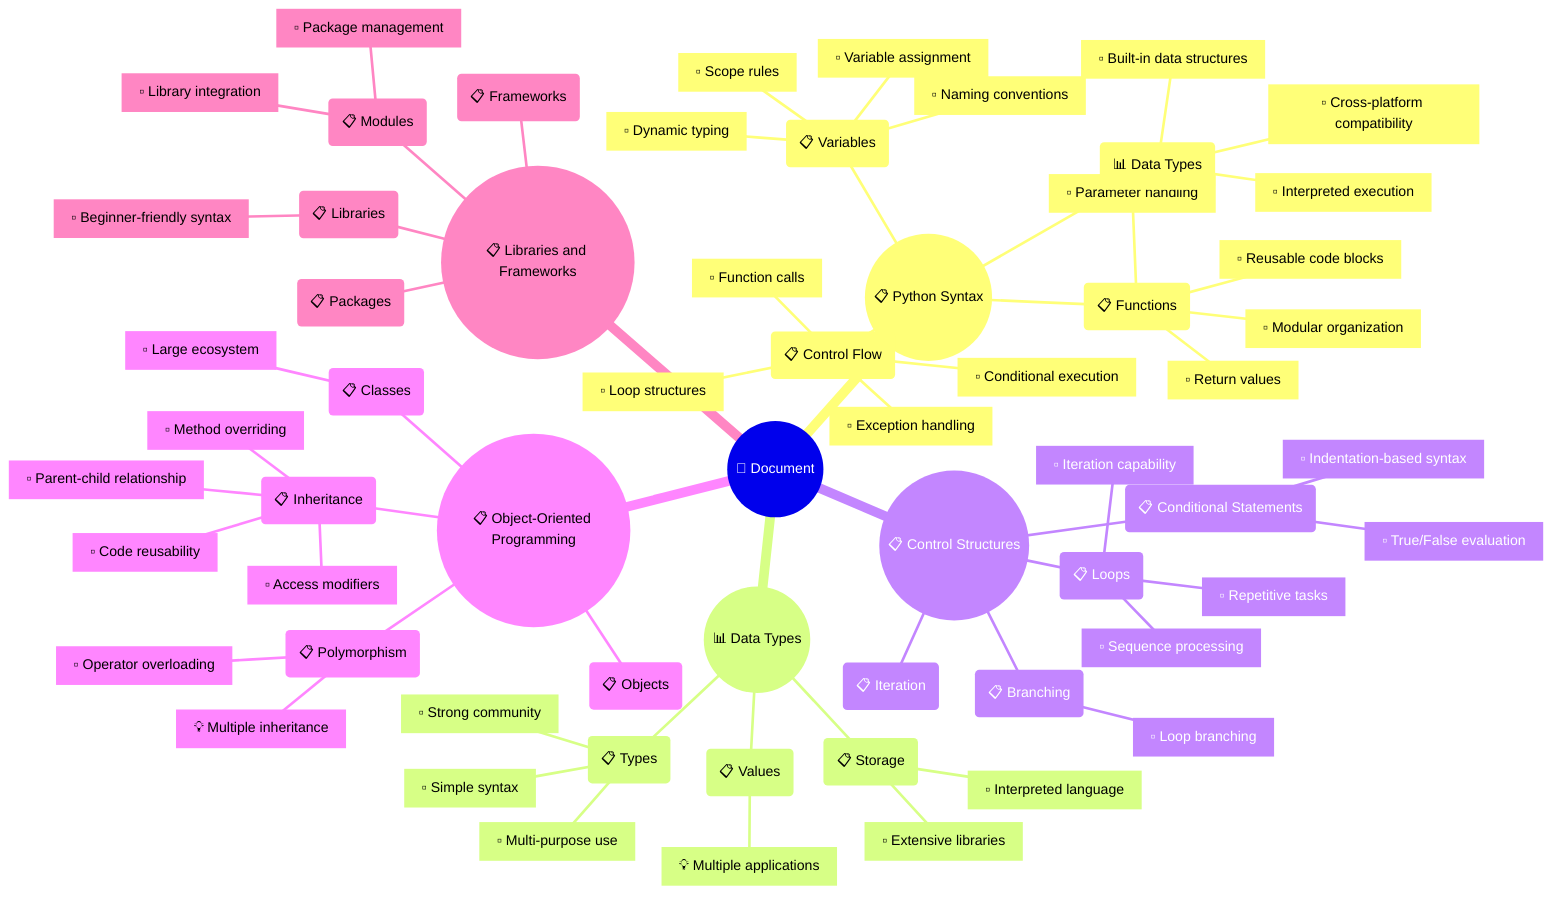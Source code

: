 mindmap
    ((📄 Document))
        ((📋 Python Syntax))
            (📋 Variables)
                [▫️ Variable assignment]
                [▫️ Dynamic typing]
                [▫️ Naming conventions]
                [▫️ Scope rules]
            (📋 Functions)
                [▫️ Reusable code blocks]
                [▫️ Parameter handling]
                [▫️ Return values]
                [▫️ Modular organization]
            (📋 Control Flow)
                [▫️ Conditional execution]
                [▫️ Loop structures]
                [▫️ Function calls]
                [▫️ Exception handling]
            (📊 Data Types)
                [▫️ Interpreted execution]
                [▫️ Built-in data structures]
                [▫️ Cross-platform compatibility]
        ((📊 Data Types))
            (📋 Types)
                [▫️ Simple syntax]
                [▫️ Multi-purpose use]
                [▫️ Strong community]
            (📋 Values)
                [💡 Multiple applications]
            (📋 Storage)
                [▫️ Interpreted language]
                [▫️ Extensive libraries]
        ((📋 Control Structures))
            (📋 Conditional Statements)
                [▫️ True/False evaluation]
                [▫️ Indentation-based syntax]
            (📋 Loops)
                [▫️ Iteration capability]
                [▫️ Sequence processing]
                [▫️ Repetitive tasks]
            (📋 Branching)
                [▫️ Loop branching]
            (📋 Iteration)
        ((📋 Object-Oriented Programming))
            (📋 Classes)
                [▫️ Large ecosystem]
            (📋 Objects)
            (📋 Inheritance)
                [▫️ Code reusability]
                [▫️ Parent-child relationship]
                [▫️ Method overriding]
                [▫️ Access modifiers]
            (📋 Polymorphism)
                [💡 Multiple inheritance]
                [▫️ Operator overloading]
        ((📋 Libraries and Frameworks))
            (📋 Libraries)
                [▫️ Beginner-friendly syntax]
            (📋 Frameworks)
            (📋 Modules)
                [▫️ Library integration]
                [▫️ Package management]
            (📋 Packages)